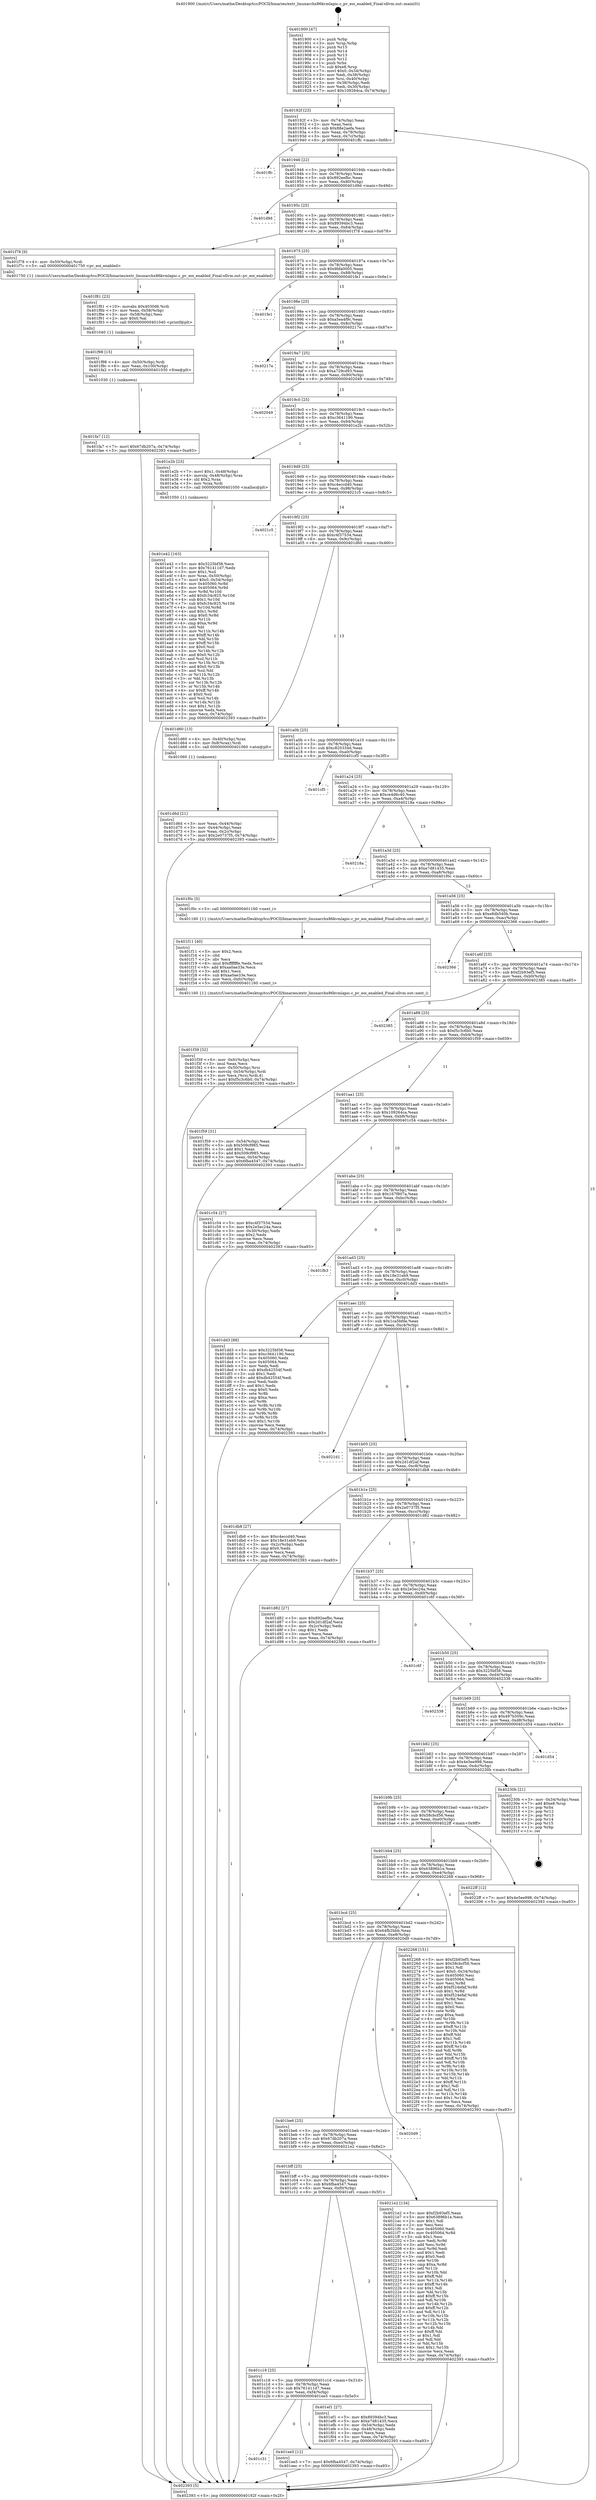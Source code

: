 digraph "0x401900" {
  label = "0x401900 (/mnt/c/Users/mathe/Desktop/tcc/POCII/binaries/extr_linuxarchx86kvmlapic.c_pv_eoi_enabled_Final-ollvm.out::main(0))"
  labelloc = "t"
  node[shape=record]

  Entry [label="",width=0.3,height=0.3,shape=circle,fillcolor=black,style=filled]
  "0x40192f" [label="{
     0x40192f [23]\l
     | [instrs]\l
     &nbsp;&nbsp;0x40192f \<+3\>: mov -0x74(%rbp),%eax\l
     &nbsp;&nbsp;0x401932 \<+2\>: mov %eax,%ecx\l
     &nbsp;&nbsp;0x401934 \<+6\>: sub $0x88e2aefa,%ecx\l
     &nbsp;&nbsp;0x40193a \<+3\>: mov %eax,-0x78(%rbp)\l
     &nbsp;&nbsp;0x40193d \<+3\>: mov %ecx,-0x7c(%rbp)\l
     &nbsp;&nbsp;0x401940 \<+6\>: je 0000000000401ffc \<main+0x6fc\>\l
  }"]
  "0x401ffc" [label="{
     0x401ffc\l
  }", style=dashed]
  "0x401946" [label="{
     0x401946 [22]\l
     | [instrs]\l
     &nbsp;&nbsp;0x401946 \<+5\>: jmp 000000000040194b \<main+0x4b\>\l
     &nbsp;&nbsp;0x40194b \<+3\>: mov -0x78(%rbp),%eax\l
     &nbsp;&nbsp;0x40194e \<+5\>: sub $0x892eefbc,%eax\l
     &nbsp;&nbsp;0x401953 \<+3\>: mov %eax,-0x80(%rbp)\l
     &nbsp;&nbsp;0x401956 \<+6\>: je 0000000000401d9d \<main+0x49d\>\l
  }"]
  Exit [label="",width=0.3,height=0.3,shape=circle,fillcolor=black,style=filled,peripheries=2]
  "0x401d9d" [label="{
     0x401d9d\l
  }", style=dashed]
  "0x40195c" [label="{
     0x40195c [25]\l
     | [instrs]\l
     &nbsp;&nbsp;0x40195c \<+5\>: jmp 0000000000401961 \<main+0x61\>\l
     &nbsp;&nbsp;0x401961 \<+3\>: mov -0x78(%rbp),%eax\l
     &nbsp;&nbsp;0x401964 \<+5\>: sub $0x89394bc3,%eax\l
     &nbsp;&nbsp;0x401969 \<+6\>: mov %eax,-0x84(%rbp)\l
     &nbsp;&nbsp;0x40196f \<+6\>: je 0000000000401f78 \<main+0x678\>\l
  }"]
  "0x401fa7" [label="{
     0x401fa7 [12]\l
     | [instrs]\l
     &nbsp;&nbsp;0x401fa7 \<+7\>: movl $0x67db207a,-0x74(%rbp)\l
     &nbsp;&nbsp;0x401fae \<+5\>: jmp 0000000000402393 \<main+0xa93\>\l
  }"]
  "0x401f78" [label="{
     0x401f78 [9]\l
     | [instrs]\l
     &nbsp;&nbsp;0x401f78 \<+4\>: mov -0x50(%rbp),%rdi\l
     &nbsp;&nbsp;0x401f7c \<+5\>: call 0000000000401750 \<pv_eoi_enabled\>\l
     | [calls]\l
     &nbsp;&nbsp;0x401750 \{1\} (/mnt/c/Users/mathe/Desktop/tcc/POCII/binaries/extr_linuxarchx86kvmlapic.c_pv_eoi_enabled_Final-ollvm.out::pv_eoi_enabled)\l
  }"]
  "0x401975" [label="{
     0x401975 [25]\l
     | [instrs]\l
     &nbsp;&nbsp;0x401975 \<+5\>: jmp 000000000040197a \<main+0x7a\>\l
     &nbsp;&nbsp;0x40197a \<+3\>: mov -0x78(%rbp),%eax\l
     &nbsp;&nbsp;0x40197d \<+5\>: sub $0x9bfa0005,%eax\l
     &nbsp;&nbsp;0x401982 \<+6\>: mov %eax,-0x88(%rbp)\l
     &nbsp;&nbsp;0x401988 \<+6\>: je 0000000000401fe1 \<main+0x6e1\>\l
  }"]
  "0x401f98" [label="{
     0x401f98 [15]\l
     | [instrs]\l
     &nbsp;&nbsp;0x401f98 \<+4\>: mov -0x50(%rbp),%rdi\l
     &nbsp;&nbsp;0x401f9c \<+6\>: mov %eax,-0x100(%rbp)\l
     &nbsp;&nbsp;0x401fa2 \<+5\>: call 0000000000401030 \<free@plt\>\l
     | [calls]\l
     &nbsp;&nbsp;0x401030 \{1\} (unknown)\l
  }"]
  "0x401fe1" [label="{
     0x401fe1\l
  }", style=dashed]
  "0x40198e" [label="{
     0x40198e [25]\l
     | [instrs]\l
     &nbsp;&nbsp;0x40198e \<+5\>: jmp 0000000000401993 \<main+0x93\>\l
     &nbsp;&nbsp;0x401993 \<+3\>: mov -0x78(%rbp),%eax\l
     &nbsp;&nbsp;0x401996 \<+5\>: sub $0xa5ea4f9c,%eax\l
     &nbsp;&nbsp;0x40199b \<+6\>: mov %eax,-0x8c(%rbp)\l
     &nbsp;&nbsp;0x4019a1 \<+6\>: je 000000000040217e \<main+0x87e\>\l
  }"]
  "0x401f81" [label="{
     0x401f81 [23]\l
     | [instrs]\l
     &nbsp;&nbsp;0x401f81 \<+10\>: movabs $0x4030d6,%rdi\l
     &nbsp;&nbsp;0x401f8b \<+3\>: mov %eax,-0x58(%rbp)\l
     &nbsp;&nbsp;0x401f8e \<+3\>: mov -0x58(%rbp),%esi\l
     &nbsp;&nbsp;0x401f91 \<+2\>: mov $0x0,%al\l
     &nbsp;&nbsp;0x401f93 \<+5\>: call 0000000000401040 \<printf@plt\>\l
     | [calls]\l
     &nbsp;&nbsp;0x401040 \{1\} (unknown)\l
  }"]
  "0x40217e" [label="{
     0x40217e\l
  }", style=dashed]
  "0x4019a7" [label="{
     0x4019a7 [25]\l
     | [instrs]\l
     &nbsp;&nbsp;0x4019a7 \<+5\>: jmp 00000000004019ac \<main+0xac\>\l
     &nbsp;&nbsp;0x4019ac \<+3\>: mov -0x78(%rbp),%eax\l
     &nbsp;&nbsp;0x4019af \<+5\>: sub $0xa729cd93,%eax\l
     &nbsp;&nbsp;0x4019b4 \<+6\>: mov %eax,-0x90(%rbp)\l
     &nbsp;&nbsp;0x4019ba \<+6\>: je 0000000000402049 \<main+0x749\>\l
  }"]
  "0x401f39" [label="{
     0x401f39 [32]\l
     | [instrs]\l
     &nbsp;&nbsp;0x401f39 \<+6\>: mov -0xfc(%rbp),%ecx\l
     &nbsp;&nbsp;0x401f3f \<+3\>: imul %eax,%ecx\l
     &nbsp;&nbsp;0x401f42 \<+4\>: mov -0x50(%rbp),%rsi\l
     &nbsp;&nbsp;0x401f46 \<+4\>: movslq -0x54(%rbp),%rdi\l
     &nbsp;&nbsp;0x401f4a \<+3\>: mov %ecx,(%rsi,%rdi,4)\l
     &nbsp;&nbsp;0x401f4d \<+7\>: movl $0xf5c3c6b0,-0x74(%rbp)\l
     &nbsp;&nbsp;0x401f54 \<+5\>: jmp 0000000000402393 \<main+0xa93\>\l
  }"]
  "0x402049" [label="{
     0x402049\l
  }", style=dashed]
  "0x4019c0" [label="{
     0x4019c0 [25]\l
     | [instrs]\l
     &nbsp;&nbsp;0x4019c0 \<+5\>: jmp 00000000004019c5 \<main+0xc5\>\l
     &nbsp;&nbsp;0x4019c5 \<+3\>: mov -0x78(%rbp),%eax\l
     &nbsp;&nbsp;0x4019c8 \<+5\>: sub $0xc3641190,%eax\l
     &nbsp;&nbsp;0x4019cd \<+6\>: mov %eax,-0x94(%rbp)\l
     &nbsp;&nbsp;0x4019d3 \<+6\>: je 0000000000401e2b \<main+0x52b\>\l
  }"]
  "0x401f11" [label="{
     0x401f11 [40]\l
     | [instrs]\l
     &nbsp;&nbsp;0x401f11 \<+5\>: mov $0x2,%ecx\l
     &nbsp;&nbsp;0x401f16 \<+1\>: cltd\l
     &nbsp;&nbsp;0x401f17 \<+2\>: idiv %ecx\l
     &nbsp;&nbsp;0x401f19 \<+6\>: imul $0xfffffffe,%edx,%ecx\l
     &nbsp;&nbsp;0x401f1f \<+6\>: add $0xaa0ae33e,%ecx\l
     &nbsp;&nbsp;0x401f25 \<+3\>: add $0x1,%ecx\l
     &nbsp;&nbsp;0x401f28 \<+6\>: sub $0xaa0ae33e,%ecx\l
     &nbsp;&nbsp;0x401f2e \<+6\>: mov %ecx,-0xfc(%rbp)\l
     &nbsp;&nbsp;0x401f34 \<+5\>: call 0000000000401160 \<next_i\>\l
     | [calls]\l
     &nbsp;&nbsp;0x401160 \{1\} (/mnt/c/Users/mathe/Desktop/tcc/POCII/binaries/extr_linuxarchx86kvmlapic.c_pv_eoi_enabled_Final-ollvm.out::next_i)\l
  }"]
  "0x401e2b" [label="{
     0x401e2b [23]\l
     | [instrs]\l
     &nbsp;&nbsp;0x401e2b \<+7\>: movl $0x1,-0x48(%rbp)\l
     &nbsp;&nbsp;0x401e32 \<+4\>: movslq -0x48(%rbp),%rax\l
     &nbsp;&nbsp;0x401e36 \<+4\>: shl $0x2,%rax\l
     &nbsp;&nbsp;0x401e3a \<+3\>: mov %rax,%rdi\l
     &nbsp;&nbsp;0x401e3d \<+5\>: call 0000000000401050 \<malloc@plt\>\l
     | [calls]\l
     &nbsp;&nbsp;0x401050 \{1\} (unknown)\l
  }"]
  "0x4019d9" [label="{
     0x4019d9 [25]\l
     | [instrs]\l
     &nbsp;&nbsp;0x4019d9 \<+5\>: jmp 00000000004019de \<main+0xde\>\l
     &nbsp;&nbsp;0x4019de \<+3\>: mov -0x78(%rbp),%eax\l
     &nbsp;&nbsp;0x4019e1 \<+5\>: sub $0xc4eccd40,%eax\l
     &nbsp;&nbsp;0x4019e6 \<+6\>: mov %eax,-0x98(%rbp)\l
     &nbsp;&nbsp;0x4019ec \<+6\>: je 00000000004021c5 \<main+0x8c5\>\l
  }"]
  "0x401c31" [label="{
     0x401c31\l
  }", style=dashed]
  "0x4021c5" [label="{
     0x4021c5\l
  }", style=dashed]
  "0x4019f2" [label="{
     0x4019f2 [25]\l
     | [instrs]\l
     &nbsp;&nbsp;0x4019f2 \<+5\>: jmp 00000000004019f7 \<main+0xf7\>\l
     &nbsp;&nbsp;0x4019f7 \<+3\>: mov -0x78(%rbp),%eax\l
     &nbsp;&nbsp;0x4019fa \<+5\>: sub $0xc4f37534,%eax\l
     &nbsp;&nbsp;0x4019ff \<+6\>: mov %eax,-0x9c(%rbp)\l
     &nbsp;&nbsp;0x401a05 \<+6\>: je 0000000000401d60 \<main+0x460\>\l
  }"]
  "0x401ee5" [label="{
     0x401ee5 [12]\l
     | [instrs]\l
     &nbsp;&nbsp;0x401ee5 \<+7\>: movl $0x6fba4547,-0x74(%rbp)\l
     &nbsp;&nbsp;0x401eec \<+5\>: jmp 0000000000402393 \<main+0xa93\>\l
  }"]
  "0x401d60" [label="{
     0x401d60 [13]\l
     | [instrs]\l
     &nbsp;&nbsp;0x401d60 \<+4\>: mov -0x40(%rbp),%rax\l
     &nbsp;&nbsp;0x401d64 \<+4\>: mov 0x8(%rax),%rdi\l
     &nbsp;&nbsp;0x401d68 \<+5\>: call 0000000000401060 \<atoi@plt\>\l
     | [calls]\l
     &nbsp;&nbsp;0x401060 \{1\} (unknown)\l
  }"]
  "0x401a0b" [label="{
     0x401a0b [25]\l
     | [instrs]\l
     &nbsp;&nbsp;0x401a0b \<+5\>: jmp 0000000000401a10 \<main+0x110\>\l
     &nbsp;&nbsp;0x401a10 \<+3\>: mov -0x78(%rbp),%eax\l
     &nbsp;&nbsp;0x401a13 \<+5\>: sub $0xc820334d,%eax\l
     &nbsp;&nbsp;0x401a18 \<+6\>: mov %eax,-0xa0(%rbp)\l
     &nbsp;&nbsp;0x401a1e \<+6\>: je 0000000000401cf5 \<main+0x3f5\>\l
  }"]
  "0x401c18" [label="{
     0x401c18 [25]\l
     | [instrs]\l
     &nbsp;&nbsp;0x401c18 \<+5\>: jmp 0000000000401c1d \<main+0x31d\>\l
     &nbsp;&nbsp;0x401c1d \<+3\>: mov -0x78(%rbp),%eax\l
     &nbsp;&nbsp;0x401c20 \<+5\>: sub $0x761411d7,%eax\l
     &nbsp;&nbsp;0x401c25 \<+6\>: mov %eax,-0xf4(%rbp)\l
     &nbsp;&nbsp;0x401c2b \<+6\>: je 0000000000401ee5 \<main+0x5e5\>\l
  }"]
  "0x401cf5" [label="{
     0x401cf5\l
  }", style=dashed]
  "0x401a24" [label="{
     0x401a24 [25]\l
     | [instrs]\l
     &nbsp;&nbsp;0x401a24 \<+5\>: jmp 0000000000401a29 \<main+0x129\>\l
     &nbsp;&nbsp;0x401a29 \<+3\>: mov -0x78(%rbp),%eax\l
     &nbsp;&nbsp;0x401a2c \<+5\>: sub $0xce4d6c40,%eax\l
     &nbsp;&nbsp;0x401a31 \<+6\>: mov %eax,-0xa4(%rbp)\l
     &nbsp;&nbsp;0x401a37 \<+6\>: je 000000000040218a \<main+0x88a\>\l
  }"]
  "0x401ef1" [label="{
     0x401ef1 [27]\l
     | [instrs]\l
     &nbsp;&nbsp;0x401ef1 \<+5\>: mov $0x89394bc3,%eax\l
     &nbsp;&nbsp;0x401ef6 \<+5\>: mov $0xe7d81435,%ecx\l
     &nbsp;&nbsp;0x401efb \<+3\>: mov -0x54(%rbp),%edx\l
     &nbsp;&nbsp;0x401efe \<+3\>: cmp -0x48(%rbp),%edx\l
     &nbsp;&nbsp;0x401f01 \<+3\>: cmovl %ecx,%eax\l
     &nbsp;&nbsp;0x401f04 \<+3\>: mov %eax,-0x74(%rbp)\l
     &nbsp;&nbsp;0x401f07 \<+5\>: jmp 0000000000402393 \<main+0xa93\>\l
  }"]
  "0x40218a" [label="{
     0x40218a\l
  }", style=dashed]
  "0x401a3d" [label="{
     0x401a3d [25]\l
     | [instrs]\l
     &nbsp;&nbsp;0x401a3d \<+5\>: jmp 0000000000401a42 \<main+0x142\>\l
     &nbsp;&nbsp;0x401a42 \<+3\>: mov -0x78(%rbp),%eax\l
     &nbsp;&nbsp;0x401a45 \<+5\>: sub $0xe7d81435,%eax\l
     &nbsp;&nbsp;0x401a4a \<+6\>: mov %eax,-0xa8(%rbp)\l
     &nbsp;&nbsp;0x401a50 \<+6\>: je 0000000000401f0c \<main+0x60c\>\l
  }"]
  "0x401bff" [label="{
     0x401bff [25]\l
     | [instrs]\l
     &nbsp;&nbsp;0x401bff \<+5\>: jmp 0000000000401c04 \<main+0x304\>\l
     &nbsp;&nbsp;0x401c04 \<+3\>: mov -0x78(%rbp),%eax\l
     &nbsp;&nbsp;0x401c07 \<+5\>: sub $0x6fba4547,%eax\l
     &nbsp;&nbsp;0x401c0c \<+6\>: mov %eax,-0xf0(%rbp)\l
     &nbsp;&nbsp;0x401c12 \<+6\>: je 0000000000401ef1 \<main+0x5f1\>\l
  }"]
  "0x401f0c" [label="{
     0x401f0c [5]\l
     | [instrs]\l
     &nbsp;&nbsp;0x401f0c \<+5\>: call 0000000000401160 \<next_i\>\l
     | [calls]\l
     &nbsp;&nbsp;0x401160 \{1\} (/mnt/c/Users/mathe/Desktop/tcc/POCII/binaries/extr_linuxarchx86kvmlapic.c_pv_eoi_enabled_Final-ollvm.out::next_i)\l
  }"]
  "0x401a56" [label="{
     0x401a56 [25]\l
     | [instrs]\l
     &nbsp;&nbsp;0x401a56 \<+5\>: jmp 0000000000401a5b \<main+0x15b\>\l
     &nbsp;&nbsp;0x401a5b \<+3\>: mov -0x78(%rbp),%eax\l
     &nbsp;&nbsp;0x401a5e \<+5\>: sub $0xe8db540b,%eax\l
     &nbsp;&nbsp;0x401a63 \<+6\>: mov %eax,-0xac(%rbp)\l
     &nbsp;&nbsp;0x401a69 \<+6\>: je 0000000000402366 \<main+0xa66\>\l
  }"]
  "0x4021e2" [label="{
     0x4021e2 [134]\l
     | [instrs]\l
     &nbsp;&nbsp;0x4021e2 \<+5\>: mov $0xf2b93ef5,%eax\l
     &nbsp;&nbsp;0x4021e7 \<+5\>: mov $0x63896b1e,%ecx\l
     &nbsp;&nbsp;0x4021ec \<+2\>: mov $0x1,%dl\l
     &nbsp;&nbsp;0x4021ee \<+2\>: xor %esi,%esi\l
     &nbsp;&nbsp;0x4021f0 \<+7\>: mov 0x405060,%edi\l
     &nbsp;&nbsp;0x4021f7 \<+8\>: mov 0x405064,%r8d\l
     &nbsp;&nbsp;0x4021ff \<+3\>: sub $0x1,%esi\l
     &nbsp;&nbsp;0x402202 \<+3\>: mov %edi,%r9d\l
     &nbsp;&nbsp;0x402205 \<+3\>: add %esi,%r9d\l
     &nbsp;&nbsp;0x402208 \<+4\>: imul %r9d,%edi\l
     &nbsp;&nbsp;0x40220c \<+3\>: and $0x1,%edi\l
     &nbsp;&nbsp;0x40220f \<+3\>: cmp $0x0,%edi\l
     &nbsp;&nbsp;0x402212 \<+4\>: sete %r10b\l
     &nbsp;&nbsp;0x402216 \<+4\>: cmp $0xa,%r8d\l
     &nbsp;&nbsp;0x40221a \<+4\>: setl %r11b\l
     &nbsp;&nbsp;0x40221e \<+3\>: mov %r10b,%bl\l
     &nbsp;&nbsp;0x402221 \<+3\>: xor $0xff,%bl\l
     &nbsp;&nbsp;0x402224 \<+3\>: mov %r11b,%r14b\l
     &nbsp;&nbsp;0x402227 \<+4\>: xor $0xff,%r14b\l
     &nbsp;&nbsp;0x40222b \<+3\>: xor $0x1,%dl\l
     &nbsp;&nbsp;0x40222e \<+3\>: mov %bl,%r15b\l
     &nbsp;&nbsp;0x402231 \<+4\>: and $0xff,%r15b\l
     &nbsp;&nbsp;0x402235 \<+3\>: and %dl,%r10b\l
     &nbsp;&nbsp;0x402238 \<+3\>: mov %r14b,%r12b\l
     &nbsp;&nbsp;0x40223b \<+4\>: and $0xff,%r12b\l
     &nbsp;&nbsp;0x40223f \<+3\>: and %dl,%r11b\l
     &nbsp;&nbsp;0x402242 \<+3\>: or %r10b,%r15b\l
     &nbsp;&nbsp;0x402245 \<+3\>: or %r11b,%r12b\l
     &nbsp;&nbsp;0x402248 \<+3\>: xor %r12b,%r15b\l
     &nbsp;&nbsp;0x40224b \<+3\>: or %r14b,%bl\l
     &nbsp;&nbsp;0x40224e \<+3\>: xor $0xff,%bl\l
     &nbsp;&nbsp;0x402251 \<+3\>: or $0x1,%dl\l
     &nbsp;&nbsp;0x402254 \<+2\>: and %dl,%bl\l
     &nbsp;&nbsp;0x402256 \<+3\>: or %bl,%r15b\l
     &nbsp;&nbsp;0x402259 \<+4\>: test $0x1,%r15b\l
     &nbsp;&nbsp;0x40225d \<+3\>: cmovne %ecx,%eax\l
     &nbsp;&nbsp;0x402260 \<+3\>: mov %eax,-0x74(%rbp)\l
     &nbsp;&nbsp;0x402263 \<+5\>: jmp 0000000000402393 \<main+0xa93\>\l
  }"]
  "0x402366" [label="{
     0x402366\l
  }", style=dashed]
  "0x401a6f" [label="{
     0x401a6f [25]\l
     | [instrs]\l
     &nbsp;&nbsp;0x401a6f \<+5\>: jmp 0000000000401a74 \<main+0x174\>\l
     &nbsp;&nbsp;0x401a74 \<+3\>: mov -0x78(%rbp),%eax\l
     &nbsp;&nbsp;0x401a77 \<+5\>: sub $0xf2b93ef5,%eax\l
     &nbsp;&nbsp;0x401a7c \<+6\>: mov %eax,-0xb0(%rbp)\l
     &nbsp;&nbsp;0x401a82 \<+6\>: je 0000000000402385 \<main+0xa85\>\l
  }"]
  "0x401be6" [label="{
     0x401be6 [25]\l
     | [instrs]\l
     &nbsp;&nbsp;0x401be6 \<+5\>: jmp 0000000000401beb \<main+0x2eb\>\l
     &nbsp;&nbsp;0x401beb \<+3\>: mov -0x78(%rbp),%eax\l
     &nbsp;&nbsp;0x401bee \<+5\>: sub $0x67db207a,%eax\l
     &nbsp;&nbsp;0x401bf3 \<+6\>: mov %eax,-0xec(%rbp)\l
     &nbsp;&nbsp;0x401bf9 \<+6\>: je 00000000004021e2 \<main+0x8e2\>\l
  }"]
  "0x402385" [label="{
     0x402385\l
  }", style=dashed]
  "0x401a88" [label="{
     0x401a88 [25]\l
     | [instrs]\l
     &nbsp;&nbsp;0x401a88 \<+5\>: jmp 0000000000401a8d \<main+0x18d\>\l
     &nbsp;&nbsp;0x401a8d \<+3\>: mov -0x78(%rbp),%eax\l
     &nbsp;&nbsp;0x401a90 \<+5\>: sub $0xf5c3c6b0,%eax\l
     &nbsp;&nbsp;0x401a95 \<+6\>: mov %eax,-0xb4(%rbp)\l
     &nbsp;&nbsp;0x401a9b \<+6\>: je 0000000000401f59 \<main+0x659\>\l
  }"]
  "0x4020d9" [label="{
     0x4020d9\l
  }", style=dashed]
  "0x401f59" [label="{
     0x401f59 [31]\l
     | [instrs]\l
     &nbsp;&nbsp;0x401f59 \<+3\>: mov -0x54(%rbp),%eax\l
     &nbsp;&nbsp;0x401f5c \<+5\>: sub $0x509cf985,%eax\l
     &nbsp;&nbsp;0x401f61 \<+3\>: add $0x1,%eax\l
     &nbsp;&nbsp;0x401f64 \<+5\>: add $0x509cf985,%eax\l
     &nbsp;&nbsp;0x401f69 \<+3\>: mov %eax,-0x54(%rbp)\l
     &nbsp;&nbsp;0x401f6c \<+7\>: movl $0x6fba4547,-0x74(%rbp)\l
     &nbsp;&nbsp;0x401f73 \<+5\>: jmp 0000000000402393 \<main+0xa93\>\l
  }"]
  "0x401aa1" [label="{
     0x401aa1 [25]\l
     | [instrs]\l
     &nbsp;&nbsp;0x401aa1 \<+5\>: jmp 0000000000401aa6 \<main+0x1a6\>\l
     &nbsp;&nbsp;0x401aa6 \<+3\>: mov -0x78(%rbp),%eax\l
     &nbsp;&nbsp;0x401aa9 \<+5\>: sub $0x109264ca,%eax\l
     &nbsp;&nbsp;0x401aae \<+6\>: mov %eax,-0xb8(%rbp)\l
     &nbsp;&nbsp;0x401ab4 \<+6\>: je 0000000000401c54 \<main+0x354\>\l
  }"]
  "0x401bcd" [label="{
     0x401bcd [25]\l
     | [instrs]\l
     &nbsp;&nbsp;0x401bcd \<+5\>: jmp 0000000000401bd2 \<main+0x2d2\>\l
     &nbsp;&nbsp;0x401bd2 \<+3\>: mov -0x78(%rbp),%eax\l
     &nbsp;&nbsp;0x401bd5 \<+5\>: sub $0x64fb2bbb,%eax\l
     &nbsp;&nbsp;0x401bda \<+6\>: mov %eax,-0xe8(%rbp)\l
     &nbsp;&nbsp;0x401be0 \<+6\>: je 00000000004020d9 \<main+0x7d9\>\l
  }"]
  "0x401c54" [label="{
     0x401c54 [27]\l
     | [instrs]\l
     &nbsp;&nbsp;0x401c54 \<+5\>: mov $0xc4f37534,%eax\l
     &nbsp;&nbsp;0x401c59 \<+5\>: mov $0x2e5ec24a,%ecx\l
     &nbsp;&nbsp;0x401c5e \<+3\>: mov -0x30(%rbp),%edx\l
     &nbsp;&nbsp;0x401c61 \<+3\>: cmp $0x2,%edx\l
     &nbsp;&nbsp;0x401c64 \<+3\>: cmovne %ecx,%eax\l
     &nbsp;&nbsp;0x401c67 \<+3\>: mov %eax,-0x74(%rbp)\l
     &nbsp;&nbsp;0x401c6a \<+5\>: jmp 0000000000402393 \<main+0xa93\>\l
  }"]
  "0x401aba" [label="{
     0x401aba [25]\l
     | [instrs]\l
     &nbsp;&nbsp;0x401aba \<+5\>: jmp 0000000000401abf \<main+0x1bf\>\l
     &nbsp;&nbsp;0x401abf \<+3\>: mov -0x78(%rbp),%eax\l
     &nbsp;&nbsp;0x401ac2 \<+5\>: sub $0x167f807a,%eax\l
     &nbsp;&nbsp;0x401ac7 \<+6\>: mov %eax,-0xbc(%rbp)\l
     &nbsp;&nbsp;0x401acd \<+6\>: je 0000000000401fb3 \<main+0x6b3\>\l
  }"]
  "0x402393" [label="{
     0x402393 [5]\l
     | [instrs]\l
     &nbsp;&nbsp;0x402393 \<+5\>: jmp 000000000040192f \<main+0x2f\>\l
  }"]
  "0x401900" [label="{
     0x401900 [47]\l
     | [instrs]\l
     &nbsp;&nbsp;0x401900 \<+1\>: push %rbp\l
     &nbsp;&nbsp;0x401901 \<+3\>: mov %rsp,%rbp\l
     &nbsp;&nbsp;0x401904 \<+2\>: push %r15\l
     &nbsp;&nbsp;0x401906 \<+2\>: push %r14\l
     &nbsp;&nbsp;0x401908 \<+2\>: push %r13\l
     &nbsp;&nbsp;0x40190a \<+2\>: push %r12\l
     &nbsp;&nbsp;0x40190c \<+1\>: push %rbx\l
     &nbsp;&nbsp;0x40190d \<+7\>: sub $0xe8,%rsp\l
     &nbsp;&nbsp;0x401914 \<+7\>: movl $0x0,-0x34(%rbp)\l
     &nbsp;&nbsp;0x40191b \<+3\>: mov %edi,-0x38(%rbp)\l
     &nbsp;&nbsp;0x40191e \<+4\>: mov %rsi,-0x40(%rbp)\l
     &nbsp;&nbsp;0x401922 \<+3\>: mov -0x38(%rbp),%edi\l
     &nbsp;&nbsp;0x401925 \<+3\>: mov %edi,-0x30(%rbp)\l
     &nbsp;&nbsp;0x401928 \<+7\>: movl $0x109264ca,-0x74(%rbp)\l
  }"]
  "0x401d6d" [label="{
     0x401d6d [21]\l
     | [instrs]\l
     &nbsp;&nbsp;0x401d6d \<+3\>: mov %eax,-0x44(%rbp)\l
     &nbsp;&nbsp;0x401d70 \<+3\>: mov -0x44(%rbp),%eax\l
     &nbsp;&nbsp;0x401d73 \<+3\>: mov %eax,-0x2c(%rbp)\l
     &nbsp;&nbsp;0x401d76 \<+7\>: movl $0x2e0737f5,-0x74(%rbp)\l
     &nbsp;&nbsp;0x401d7d \<+5\>: jmp 0000000000402393 \<main+0xa93\>\l
  }"]
  "0x402268" [label="{
     0x402268 [151]\l
     | [instrs]\l
     &nbsp;&nbsp;0x402268 \<+5\>: mov $0xf2b93ef5,%eax\l
     &nbsp;&nbsp;0x40226d \<+5\>: mov $0x58cbcf56,%ecx\l
     &nbsp;&nbsp;0x402272 \<+2\>: mov $0x1,%dl\l
     &nbsp;&nbsp;0x402274 \<+7\>: movl $0x0,-0x34(%rbp)\l
     &nbsp;&nbsp;0x40227b \<+7\>: mov 0x405060,%esi\l
     &nbsp;&nbsp;0x402282 \<+7\>: mov 0x405064,%edi\l
     &nbsp;&nbsp;0x402289 \<+3\>: mov %esi,%r8d\l
     &nbsp;&nbsp;0x40228c \<+7\>: add $0xf524efaf,%r8d\l
     &nbsp;&nbsp;0x402293 \<+4\>: sub $0x1,%r8d\l
     &nbsp;&nbsp;0x402297 \<+7\>: sub $0xf524efaf,%r8d\l
     &nbsp;&nbsp;0x40229e \<+4\>: imul %r8d,%esi\l
     &nbsp;&nbsp;0x4022a2 \<+3\>: and $0x1,%esi\l
     &nbsp;&nbsp;0x4022a5 \<+3\>: cmp $0x0,%esi\l
     &nbsp;&nbsp;0x4022a8 \<+4\>: sete %r9b\l
     &nbsp;&nbsp;0x4022ac \<+3\>: cmp $0xa,%edi\l
     &nbsp;&nbsp;0x4022af \<+4\>: setl %r10b\l
     &nbsp;&nbsp;0x4022b3 \<+3\>: mov %r9b,%r11b\l
     &nbsp;&nbsp;0x4022b6 \<+4\>: xor $0xff,%r11b\l
     &nbsp;&nbsp;0x4022ba \<+3\>: mov %r10b,%bl\l
     &nbsp;&nbsp;0x4022bd \<+3\>: xor $0xff,%bl\l
     &nbsp;&nbsp;0x4022c0 \<+3\>: xor $0x1,%dl\l
     &nbsp;&nbsp;0x4022c3 \<+3\>: mov %r11b,%r14b\l
     &nbsp;&nbsp;0x4022c6 \<+4\>: and $0xff,%r14b\l
     &nbsp;&nbsp;0x4022ca \<+3\>: and %dl,%r9b\l
     &nbsp;&nbsp;0x4022cd \<+3\>: mov %bl,%r15b\l
     &nbsp;&nbsp;0x4022d0 \<+4\>: and $0xff,%r15b\l
     &nbsp;&nbsp;0x4022d4 \<+3\>: and %dl,%r10b\l
     &nbsp;&nbsp;0x4022d7 \<+3\>: or %r9b,%r14b\l
     &nbsp;&nbsp;0x4022da \<+3\>: or %r10b,%r15b\l
     &nbsp;&nbsp;0x4022dd \<+3\>: xor %r15b,%r14b\l
     &nbsp;&nbsp;0x4022e0 \<+3\>: or %bl,%r11b\l
     &nbsp;&nbsp;0x4022e3 \<+4\>: xor $0xff,%r11b\l
     &nbsp;&nbsp;0x4022e7 \<+3\>: or $0x1,%dl\l
     &nbsp;&nbsp;0x4022ea \<+3\>: and %dl,%r11b\l
     &nbsp;&nbsp;0x4022ed \<+3\>: or %r11b,%r14b\l
     &nbsp;&nbsp;0x4022f0 \<+4\>: test $0x1,%r14b\l
     &nbsp;&nbsp;0x4022f4 \<+3\>: cmovne %ecx,%eax\l
     &nbsp;&nbsp;0x4022f7 \<+3\>: mov %eax,-0x74(%rbp)\l
     &nbsp;&nbsp;0x4022fa \<+5\>: jmp 0000000000402393 \<main+0xa93\>\l
  }"]
  "0x401fb3" [label="{
     0x401fb3\l
  }", style=dashed]
  "0x401ad3" [label="{
     0x401ad3 [25]\l
     | [instrs]\l
     &nbsp;&nbsp;0x401ad3 \<+5\>: jmp 0000000000401ad8 \<main+0x1d8\>\l
     &nbsp;&nbsp;0x401ad8 \<+3\>: mov -0x78(%rbp),%eax\l
     &nbsp;&nbsp;0x401adb \<+5\>: sub $0x18e31eb9,%eax\l
     &nbsp;&nbsp;0x401ae0 \<+6\>: mov %eax,-0xc0(%rbp)\l
     &nbsp;&nbsp;0x401ae6 \<+6\>: je 0000000000401dd3 \<main+0x4d3\>\l
  }"]
  "0x401bb4" [label="{
     0x401bb4 [25]\l
     | [instrs]\l
     &nbsp;&nbsp;0x401bb4 \<+5\>: jmp 0000000000401bb9 \<main+0x2b9\>\l
     &nbsp;&nbsp;0x401bb9 \<+3\>: mov -0x78(%rbp),%eax\l
     &nbsp;&nbsp;0x401bbc \<+5\>: sub $0x63896b1e,%eax\l
     &nbsp;&nbsp;0x401bc1 \<+6\>: mov %eax,-0xe4(%rbp)\l
     &nbsp;&nbsp;0x401bc7 \<+6\>: je 0000000000402268 \<main+0x968\>\l
  }"]
  "0x401dd3" [label="{
     0x401dd3 [88]\l
     | [instrs]\l
     &nbsp;&nbsp;0x401dd3 \<+5\>: mov $0x3225bf38,%eax\l
     &nbsp;&nbsp;0x401dd8 \<+5\>: mov $0xc3641190,%ecx\l
     &nbsp;&nbsp;0x401ddd \<+7\>: mov 0x405060,%edx\l
     &nbsp;&nbsp;0x401de4 \<+7\>: mov 0x405064,%esi\l
     &nbsp;&nbsp;0x401deb \<+2\>: mov %edx,%edi\l
     &nbsp;&nbsp;0x401ded \<+6\>: sub $0xdb42554f,%edi\l
     &nbsp;&nbsp;0x401df3 \<+3\>: sub $0x1,%edi\l
     &nbsp;&nbsp;0x401df6 \<+6\>: add $0xdb42554f,%edi\l
     &nbsp;&nbsp;0x401dfc \<+3\>: imul %edi,%edx\l
     &nbsp;&nbsp;0x401dff \<+3\>: and $0x1,%edx\l
     &nbsp;&nbsp;0x401e02 \<+3\>: cmp $0x0,%edx\l
     &nbsp;&nbsp;0x401e05 \<+4\>: sete %r8b\l
     &nbsp;&nbsp;0x401e09 \<+3\>: cmp $0xa,%esi\l
     &nbsp;&nbsp;0x401e0c \<+4\>: setl %r9b\l
     &nbsp;&nbsp;0x401e10 \<+3\>: mov %r8b,%r10b\l
     &nbsp;&nbsp;0x401e13 \<+3\>: and %r9b,%r10b\l
     &nbsp;&nbsp;0x401e16 \<+3\>: xor %r9b,%r8b\l
     &nbsp;&nbsp;0x401e19 \<+3\>: or %r8b,%r10b\l
     &nbsp;&nbsp;0x401e1c \<+4\>: test $0x1,%r10b\l
     &nbsp;&nbsp;0x401e20 \<+3\>: cmovne %ecx,%eax\l
     &nbsp;&nbsp;0x401e23 \<+3\>: mov %eax,-0x74(%rbp)\l
     &nbsp;&nbsp;0x401e26 \<+5\>: jmp 0000000000402393 \<main+0xa93\>\l
  }"]
  "0x401aec" [label="{
     0x401aec [25]\l
     | [instrs]\l
     &nbsp;&nbsp;0x401aec \<+5\>: jmp 0000000000401af1 \<main+0x1f1\>\l
     &nbsp;&nbsp;0x401af1 \<+3\>: mov -0x78(%rbp),%eax\l
     &nbsp;&nbsp;0x401af4 \<+5\>: sub $0x1ca5bfde,%eax\l
     &nbsp;&nbsp;0x401af9 \<+6\>: mov %eax,-0xc4(%rbp)\l
     &nbsp;&nbsp;0x401aff \<+6\>: je 00000000004021d1 \<main+0x8d1\>\l
  }"]
  "0x4022ff" [label="{
     0x4022ff [12]\l
     | [instrs]\l
     &nbsp;&nbsp;0x4022ff \<+7\>: movl $0x4e5ee998,-0x74(%rbp)\l
     &nbsp;&nbsp;0x402306 \<+5\>: jmp 0000000000402393 \<main+0xa93\>\l
  }"]
  "0x4021d1" [label="{
     0x4021d1\l
  }", style=dashed]
  "0x401b05" [label="{
     0x401b05 [25]\l
     | [instrs]\l
     &nbsp;&nbsp;0x401b05 \<+5\>: jmp 0000000000401b0a \<main+0x20a\>\l
     &nbsp;&nbsp;0x401b0a \<+3\>: mov -0x78(%rbp),%eax\l
     &nbsp;&nbsp;0x401b0d \<+5\>: sub $0x2d1df2af,%eax\l
     &nbsp;&nbsp;0x401b12 \<+6\>: mov %eax,-0xc8(%rbp)\l
     &nbsp;&nbsp;0x401b18 \<+6\>: je 0000000000401db8 \<main+0x4b8\>\l
  }"]
  "0x401b9b" [label="{
     0x401b9b [25]\l
     | [instrs]\l
     &nbsp;&nbsp;0x401b9b \<+5\>: jmp 0000000000401ba0 \<main+0x2a0\>\l
     &nbsp;&nbsp;0x401ba0 \<+3\>: mov -0x78(%rbp),%eax\l
     &nbsp;&nbsp;0x401ba3 \<+5\>: sub $0x58cbcf56,%eax\l
     &nbsp;&nbsp;0x401ba8 \<+6\>: mov %eax,-0xe0(%rbp)\l
     &nbsp;&nbsp;0x401bae \<+6\>: je 00000000004022ff \<main+0x9ff\>\l
  }"]
  "0x401db8" [label="{
     0x401db8 [27]\l
     | [instrs]\l
     &nbsp;&nbsp;0x401db8 \<+5\>: mov $0xc4eccd40,%eax\l
     &nbsp;&nbsp;0x401dbd \<+5\>: mov $0x18e31eb9,%ecx\l
     &nbsp;&nbsp;0x401dc2 \<+3\>: mov -0x2c(%rbp),%edx\l
     &nbsp;&nbsp;0x401dc5 \<+3\>: cmp $0x0,%edx\l
     &nbsp;&nbsp;0x401dc8 \<+3\>: cmove %ecx,%eax\l
     &nbsp;&nbsp;0x401dcb \<+3\>: mov %eax,-0x74(%rbp)\l
     &nbsp;&nbsp;0x401dce \<+5\>: jmp 0000000000402393 \<main+0xa93\>\l
  }"]
  "0x401b1e" [label="{
     0x401b1e [25]\l
     | [instrs]\l
     &nbsp;&nbsp;0x401b1e \<+5\>: jmp 0000000000401b23 \<main+0x223\>\l
     &nbsp;&nbsp;0x401b23 \<+3\>: mov -0x78(%rbp),%eax\l
     &nbsp;&nbsp;0x401b26 \<+5\>: sub $0x2e0737f5,%eax\l
     &nbsp;&nbsp;0x401b2b \<+6\>: mov %eax,-0xcc(%rbp)\l
     &nbsp;&nbsp;0x401b31 \<+6\>: je 0000000000401d82 \<main+0x482\>\l
  }"]
  "0x40230b" [label="{
     0x40230b [21]\l
     | [instrs]\l
     &nbsp;&nbsp;0x40230b \<+3\>: mov -0x34(%rbp),%eax\l
     &nbsp;&nbsp;0x40230e \<+7\>: add $0xe8,%rsp\l
     &nbsp;&nbsp;0x402315 \<+1\>: pop %rbx\l
     &nbsp;&nbsp;0x402316 \<+2\>: pop %r12\l
     &nbsp;&nbsp;0x402318 \<+2\>: pop %r13\l
     &nbsp;&nbsp;0x40231a \<+2\>: pop %r14\l
     &nbsp;&nbsp;0x40231c \<+2\>: pop %r15\l
     &nbsp;&nbsp;0x40231e \<+1\>: pop %rbp\l
     &nbsp;&nbsp;0x40231f \<+1\>: ret\l
  }"]
  "0x401d82" [label="{
     0x401d82 [27]\l
     | [instrs]\l
     &nbsp;&nbsp;0x401d82 \<+5\>: mov $0x892eefbc,%eax\l
     &nbsp;&nbsp;0x401d87 \<+5\>: mov $0x2d1df2af,%ecx\l
     &nbsp;&nbsp;0x401d8c \<+3\>: mov -0x2c(%rbp),%edx\l
     &nbsp;&nbsp;0x401d8f \<+3\>: cmp $0x1,%edx\l
     &nbsp;&nbsp;0x401d92 \<+3\>: cmovl %ecx,%eax\l
     &nbsp;&nbsp;0x401d95 \<+3\>: mov %eax,-0x74(%rbp)\l
     &nbsp;&nbsp;0x401d98 \<+5\>: jmp 0000000000402393 \<main+0xa93\>\l
  }"]
  "0x401b37" [label="{
     0x401b37 [25]\l
     | [instrs]\l
     &nbsp;&nbsp;0x401b37 \<+5\>: jmp 0000000000401b3c \<main+0x23c\>\l
     &nbsp;&nbsp;0x401b3c \<+3\>: mov -0x78(%rbp),%eax\l
     &nbsp;&nbsp;0x401b3f \<+5\>: sub $0x2e5ec24a,%eax\l
     &nbsp;&nbsp;0x401b44 \<+6\>: mov %eax,-0xd0(%rbp)\l
     &nbsp;&nbsp;0x401b4a \<+6\>: je 0000000000401c6f \<main+0x36f\>\l
  }"]
  "0x401e42" [label="{
     0x401e42 [163]\l
     | [instrs]\l
     &nbsp;&nbsp;0x401e42 \<+5\>: mov $0x3225bf38,%ecx\l
     &nbsp;&nbsp;0x401e47 \<+5\>: mov $0x761411d7,%edx\l
     &nbsp;&nbsp;0x401e4c \<+3\>: mov $0x1,%sil\l
     &nbsp;&nbsp;0x401e4f \<+4\>: mov %rax,-0x50(%rbp)\l
     &nbsp;&nbsp;0x401e53 \<+7\>: movl $0x0,-0x54(%rbp)\l
     &nbsp;&nbsp;0x401e5a \<+8\>: mov 0x405060,%r8d\l
     &nbsp;&nbsp;0x401e62 \<+8\>: mov 0x405064,%r9d\l
     &nbsp;&nbsp;0x401e6a \<+3\>: mov %r8d,%r10d\l
     &nbsp;&nbsp;0x401e6d \<+7\>: add $0xfc34c925,%r10d\l
     &nbsp;&nbsp;0x401e74 \<+4\>: sub $0x1,%r10d\l
     &nbsp;&nbsp;0x401e78 \<+7\>: sub $0xfc34c925,%r10d\l
     &nbsp;&nbsp;0x401e7f \<+4\>: imul %r10d,%r8d\l
     &nbsp;&nbsp;0x401e83 \<+4\>: and $0x1,%r8d\l
     &nbsp;&nbsp;0x401e87 \<+4\>: cmp $0x0,%r8d\l
     &nbsp;&nbsp;0x401e8b \<+4\>: sete %r11b\l
     &nbsp;&nbsp;0x401e8f \<+4\>: cmp $0xa,%r9d\l
     &nbsp;&nbsp;0x401e93 \<+3\>: setl %bl\l
     &nbsp;&nbsp;0x401e96 \<+3\>: mov %r11b,%r14b\l
     &nbsp;&nbsp;0x401e99 \<+4\>: xor $0xff,%r14b\l
     &nbsp;&nbsp;0x401e9d \<+3\>: mov %bl,%r15b\l
     &nbsp;&nbsp;0x401ea0 \<+4\>: xor $0xff,%r15b\l
     &nbsp;&nbsp;0x401ea4 \<+4\>: xor $0x0,%sil\l
     &nbsp;&nbsp;0x401ea8 \<+3\>: mov %r14b,%r12b\l
     &nbsp;&nbsp;0x401eab \<+4\>: and $0x0,%r12b\l
     &nbsp;&nbsp;0x401eaf \<+3\>: and %sil,%r11b\l
     &nbsp;&nbsp;0x401eb2 \<+3\>: mov %r15b,%r13b\l
     &nbsp;&nbsp;0x401eb5 \<+4\>: and $0x0,%r13b\l
     &nbsp;&nbsp;0x401eb9 \<+3\>: and %sil,%bl\l
     &nbsp;&nbsp;0x401ebc \<+3\>: or %r11b,%r12b\l
     &nbsp;&nbsp;0x401ebf \<+3\>: or %bl,%r13b\l
     &nbsp;&nbsp;0x401ec2 \<+3\>: xor %r13b,%r12b\l
     &nbsp;&nbsp;0x401ec5 \<+3\>: or %r15b,%r14b\l
     &nbsp;&nbsp;0x401ec8 \<+4\>: xor $0xff,%r14b\l
     &nbsp;&nbsp;0x401ecc \<+4\>: or $0x0,%sil\l
     &nbsp;&nbsp;0x401ed0 \<+3\>: and %sil,%r14b\l
     &nbsp;&nbsp;0x401ed3 \<+3\>: or %r14b,%r12b\l
     &nbsp;&nbsp;0x401ed6 \<+4\>: test $0x1,%r12b\l
     &nbsp;&nbsp;0x401eda \<+3\>: cmovne %edx,%ecx\l
     &nbsp;&nbsp;0x401edd \<+3\>: mov %ecx,-0x74(%rbp)\l
     &nbsp;&nbsp;0x401ee0 \<+5\>: jmp 0000000000402393 \<main+0xa93\>\l
  }"]
  "0x401b82" [label="{
     0x401b82 [25]\l
     | [instrs]\l
     &nbsp;&nbsp;0x401b82 \<+5\>: jmp 0000000000401b87 \<main+0x287\>\l
     &nbsp;&nbsp;0x401b87 \<+3\>: mov -0x78(%rbp),%eax\l
     &nbsp;&nbsp;0x401b8a \<+5\>: sub $0x4e5ee998,%eax\l
     &nbsp;&nbsp;0x401b8f \<+6\>: mov %eax,-0xdc(%rbp)\l
     &nbsp;&nbsp;0x401b95 \<+6\>: je 000000000040230b \<main+0xa0b\>\l
  }"]
  "0x401c6f" [label="{
     0x401c6f\l
  }", style=dashed]
  "0x401b50" [label="{
     0x401b50 [25]\l
     | [instrs]\l
     &nbsp;&nbsp;0x401b50 \<+5\>: jmp 0000000000401b55 \<main+0x255\>\l
     &nbsp;&nbsp;0x401b55 \<+3\>: mov -0x78(%rbp),%eax\l
     &nbsp;&nbsp;0x401b58 \<+5\>: sub $0x3225bf38,%eax\l
     &nbsp;&nbsp;0x401b5d \<+6\>: mov %eax,-0xd4(%rbp)\l
     &nbsp;&nbsp;0x401b63 \<+6\>: je 0000000000402338 \<main+0xa38\>\l
  }"]
  "0x401d54" [label="{
     0x401d54\l
  }", style=dashed]
  "0x402338" [label="{
     0x402338\l
  }", style=dashed]
  "0x401b69" [label="{
     0x401b69 [25]\l
     | [instrs]\l
     &nbsp;&nbsp;0x401b69 \<+5\>: jmp 0000000000401b6e \<main+0x26e\>\l
     &nbsp;&nbsp;0x401b6e \<+3\>: mov -0x78(%rbp),%eax\l
     &nbsp;&nbsp;0x401b71 \<+5\>: sub $0x497b509c,%eax\l
     &nbsp;&nbsp;0x401b76 \<+6\>: mov %eax,-0xd8(%rbp)\l
     &nbsp;&nbsp;0x401b7c \<+6\>: je 0000000000401d54 \<main+0x454\>\l
  }"]
  Entry -> "0x401900" [label=" 1"]
  "0x40192f" -> "0x401ffc" [label=" 0"]
  "0x40192f" -> "0x401946" [label=" 16"]
  "0x40230b" -> Exit [label=" 1"]
  "0x401946" -> "0x401d9d" [label=" 0"]
  "0x401946" -> "0x40195c" [label=" 16"]
  "0x4022ff" -> "0x402393" [label=" 1"]
  "0x40195c" -> "0x401f78" [label=" 1"]
  "0x40195c" -> "0x401975" [label=" 15"]
  "0x402268" -> "0x402393" [label=" 1"]
  "0x401975" -> "0x401fe1" [label=" 0"]
  "0x401975" -> "0x40198e" [label=" 15"]
  "0x4021e2" -> "0x402393" [label=" 1"]
  "0x40198e" -> "0x40217e" [label=" 0"]
  "0x40198e" -> "0x4019a7" [label=" 15"]
  "0x401fa7" -> "0x402393" [label=" 1"]
  "0x4019a7" -> "0x402049" [label=" 0"]
  "0x4019a7" -> "0x4019c0" [label=" 15"]
  "0x401f98" -> "0x401fa7" [label=" 1"]
  "0x4019c0" -> "0x401e2b" [label=" 1"]
  "0x4019c0" -> "0x4019d9" [label=" 14"]
  "0x401f81" -> "0x401f98" [label=" 1"]
  "0x4019d9" -> "0x4021c5" [label=" 0"]
  "0x4019d9" -> "0x4019f2" [label=" 14"]
  "0x401f78" -> "0x401f81" [label=" 1"]
  "0x4019f2" -> "0x401d60" [label=" 1"]
  "0x4019f2" -> "0x401a0b" [label=" 13"]
  "0x401f59" -> "0x402393" [label=" 1"]
  "0x401a0b" -> "0x401cf5" [label=" 0"]
  "0x401a0b" -> "0x401a24" [label=" 13"]
  "0x401f11" -> "0x401f39" [label=" 1"]
  "0x401a24" -> "0x40218a" [label=" 0"]
  "0x401a24" -> "0x401a3d" [label=" 13"]
  "0x401f0c" -> "0x401f11" [label=" 1"]
  "0x401a3d" -> "0x401f0c" [label=" 1"]
  "0x401a3d" -> "0x401a56" [label=" 12"]
  "0x401ee5" -> "0x402393" [label=" 1"]
  "0x401a56" -> "0x402366" [label=" 0"]
  "0x401a56" -> "0x401a6f" [label=" 12"]
  "0x401c18" -> "0x401c31" [label=" 0"]
  "0x401a6f" -> "0x402385" [label=" 0"]
  "0x401a6f" -> "0x401a88" [label=" 12"]
  "0x401f39" -> "0x402393" [label=" 1"]
  "0x401a88" -> "0x401f59" [label=" 1"]
  "0x401a88" -> "0x401aa1" [label=" 11"]
  "0x401bff" -> "0x401c18" [label=" 1"]
  "0x401aa1" -> "0x401c54" [label=" 1"]
  "0x401aa1" -> "0x401aba" [label=" 10"]
  "0x401c54" -> "0x402393" [label=" 1"]
  "0x401900" -> "0x40192f" [label=" 1"]
  "0x402393" -> "0x40192f" [label=" 15"]
  "0x401d60" -> "0x401d6d" [label=" 1"]
  "0x401d6d" -> "0x402393" [label=" 1"]
  "0x401ef1" -> "0x402393" [label=" 2"]
  "0x401aba" -> "0x401fb3" [label=" 0"]
  "0x401aba" -> "0x401ad3" [label=" 10"]
  "0x401be6" -> "0x401bff" [label=" 3"]
  "0x401ad3" -> "0x401dd3" [label=" 1"]
  "0x401ad3" -> "0x401aec" [label=" 9"]
  "0x401c18" -> "0x401ee5" [label=" 1"]
  "0x401aec" -> "0x4021d1" [label=" 0"]
  "0x401aec" -> "0x401b05" [label=" 9"]
  "0x401bcd" -> "0x401be6" [label=" 4"]
  "0x401b05" -> "0x401db8" [label=" 1"]
  "0x401b05" -> "0x401b1e" [label=" 8"]
  "0x401bff" -> "0x401ef1" [label=" 2"]
  "0x401b1e" -> "0x401d82" [label=" 1"]
  "0x401b1e" -> "0x401b37" [label=" 7"]
  "0x401d82" -> "0x402393" [label=" 1"]
  "0x401db8" -> "0x402393" [label=" 1"]
  "0x401dd3" -> "0x402393" [label=" 1"]
  "0x401e2b" -> "0x401e42" [label=" 1"]
  "0x401e42" -> "0x402393" [label=" 1"]
  "0x401bb4" -> "0x401bcd" [label=" 4"]
  "0x401b37" -> "0x401c6f" [label=" 0"]
  "0x401b37" -> "0x401b50" [label=" 7"]
  "0x401be6" -> "0x4021e2" [label=" 1"]
  "0x401b50" -> "0x402338" [label=" 0"]
  "0x401b50" -> "0x401b69" [label=" 7"]
  "0x401b9b" -> "0x401bb4" [label=" 5"]
  "0x401b69" -> "0x401d54" [label=" 0"]
  "0x401b69" -> "0x401b82" [label=" 7"]
  "0x401bb4" -> "0x402268" [label=" 1"]
  "0x401b82" -> "0x40230b" [label=" 1"]
  "0x401b82" -> "0x401b9b" [label=" 6"]
  "0x401bcd" -> "0x4020d9" [label=" 0"]
  "0x401b9b" -> "0x4022ff" [label=" 1"]
}
